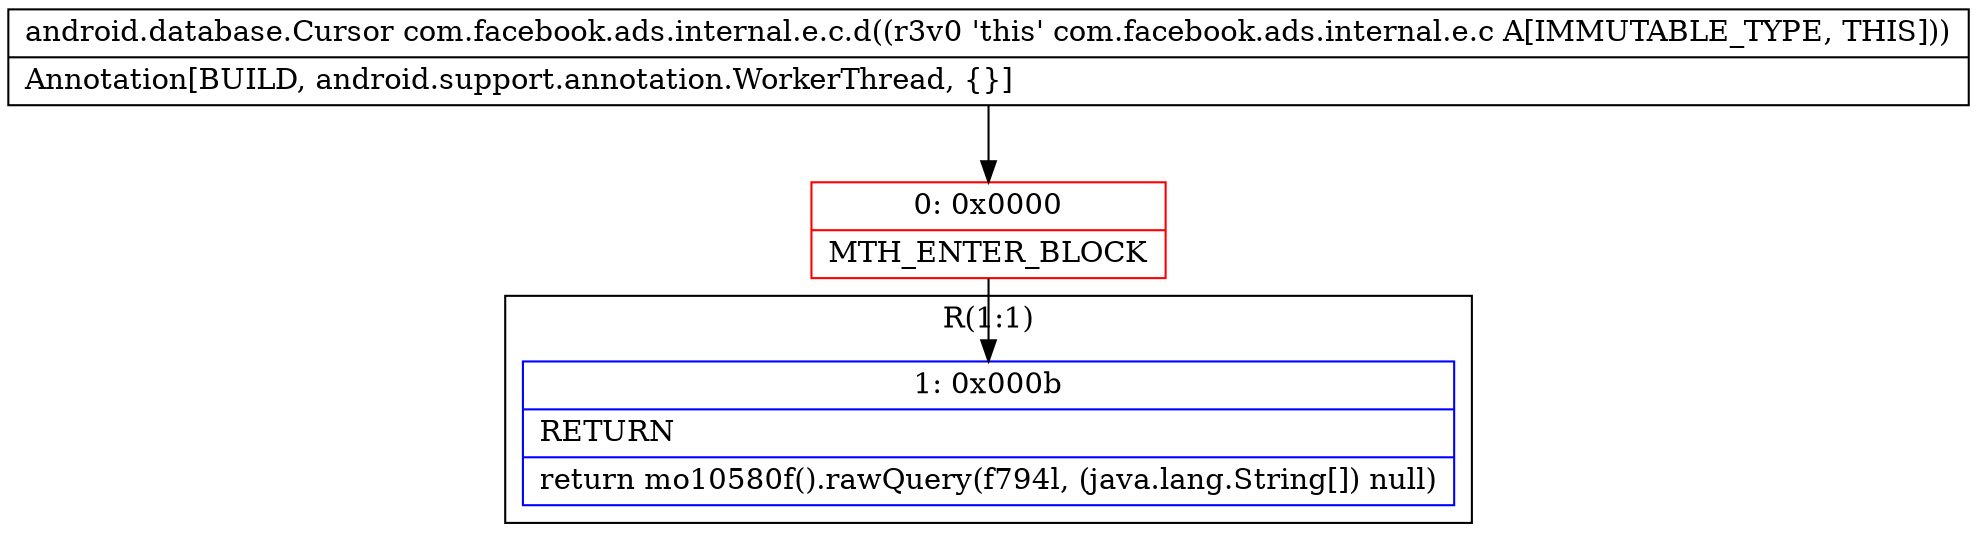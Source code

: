 digraph "CFG forcom.facebook.ads.internal.e.c.d()Landroid\/database\/Cursor;" {
subgraph cluster_Region_458969633 {
label = "R(1:1)";
node [shape=record,color=blue];
Node_1 [shape=record,label="{1\:\ 0x000b|RETURN\l|return mo10580f().rawQuery(f794l, (java.lang.String[]) null)\l}"];
}
Node_0 [shape=record,color=red,label="{0\:\ 0x0000|MTH_ENTER_BLOCK\l}"];
MethodNode[shape=record,label="{android.database.Cursor com.facebook.ads.internal.e.c.d((r3v0 'this' com.facebook.ads.internal.e.c A[IMMUTABLE_TYPE, THIS]))  | Annotation[BUILD, android.support.annotation.WorkerThread, \{\}]\l}"];
MethodNode -> Node_0;
Node_0 -> Node_1;
}

